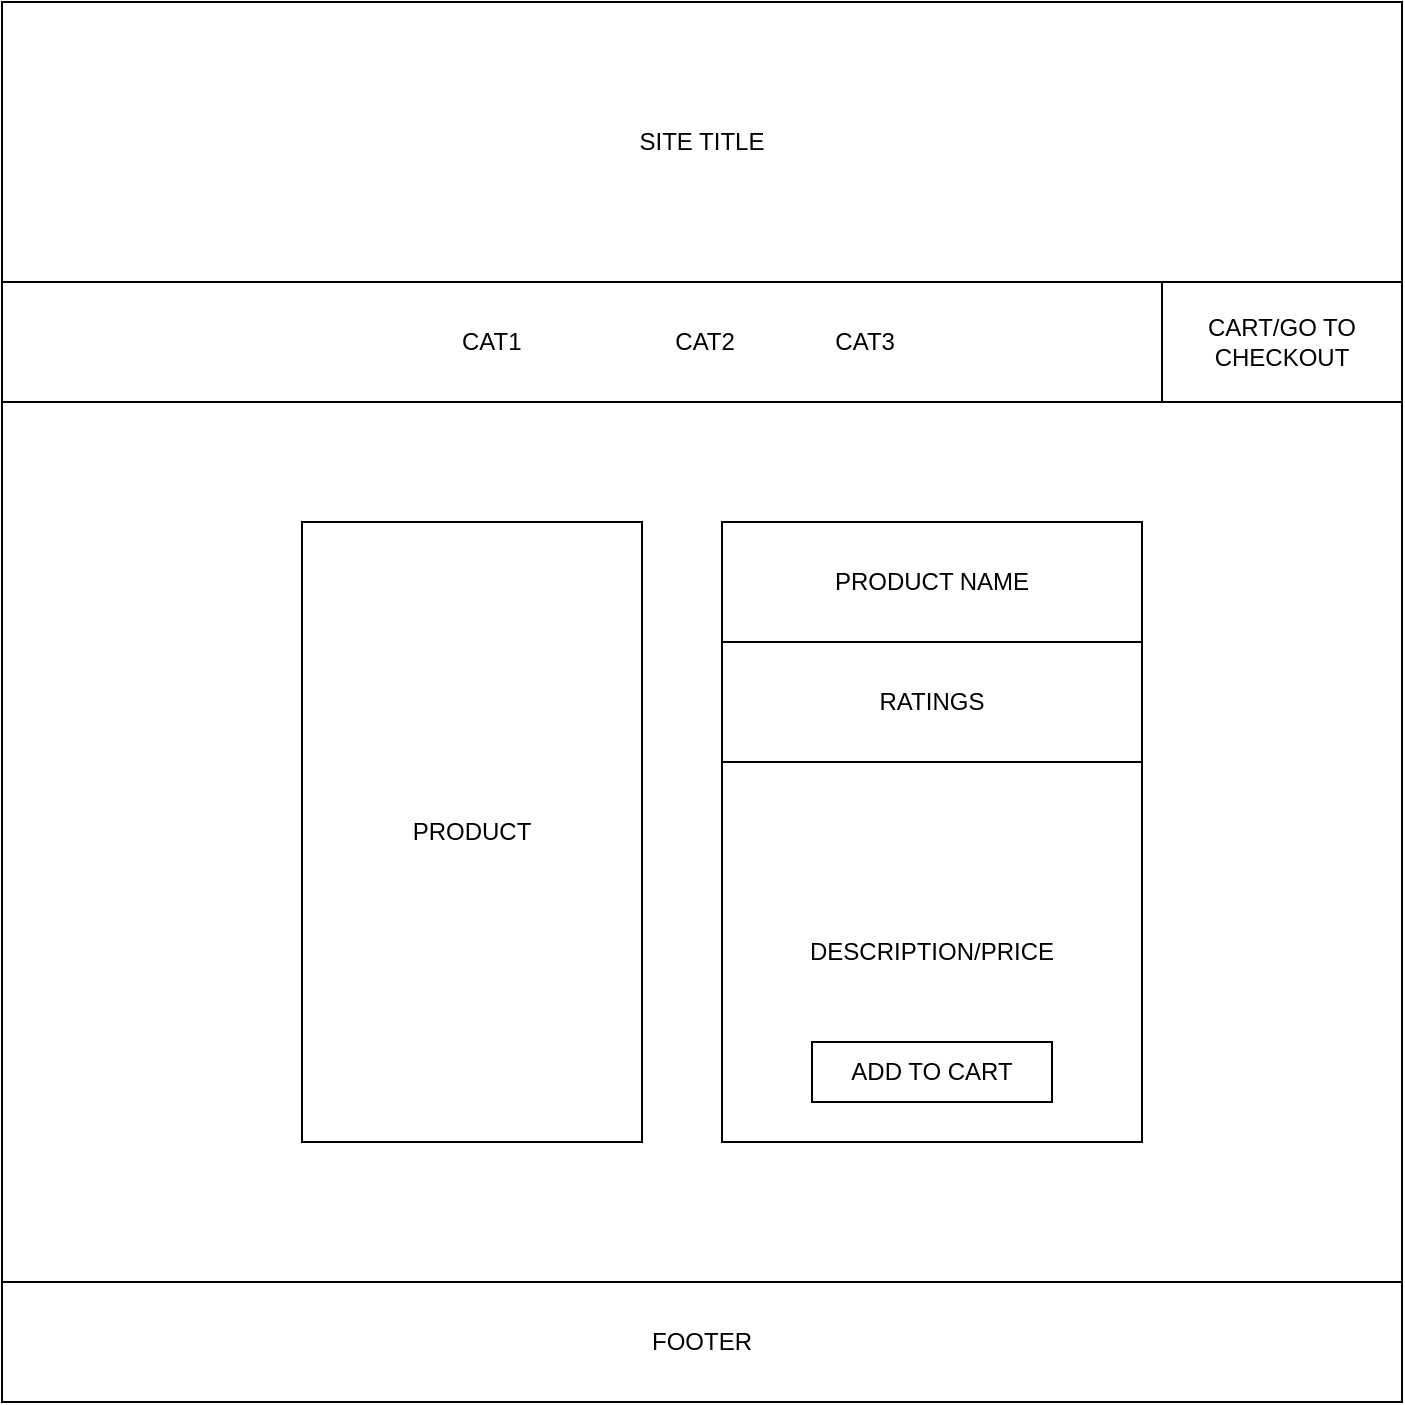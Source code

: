 <mxfile>
    <diagram id="VHNFQe2smk09z31DuYg3" name="Page-1">
        <mxGraphModel dx="1654" dy="1277" grid="1" gridSize="10" guides="1" tooltips="1" connect="1" arrows="1" fold="1" page="1" pageScale="1" pageWidth="850" pageHeight="1100" math="0" shadow="0">
            <root>
                <mxCell id="0"/>
                <mxCell id="1" parent="0"/>
                <mxCell id="2" value="" style="whiteSpace=wrap;html=1;aspect=fixed;" parent="1" vertex="1">
                    <mxGeometry x="-70" y="140" width="700" height="700" as="geometry"/>
                </mxCell>
                <mxCell id="3" value="SITE TITLE" style="rounded=0;whiteSpace=wrap;html=1;" parent="1" vertex="1">
                    <mxGeometry x="-70" y="140" width="700" height="140" as="geometry"/>
                </mxCell>
                <mxCell id="4" value="CAT1&amp;nbsp;&lt;span style=&quot;white-space: pre;&quot;&gt;&#9;&lt;/span&gt;&lt;span style=&quot;white-space: pre;&quot;&gt;&#9;&lt;/span&gt;&lt;span style=&quot;white-space: pre;&quot;&gt;&#9;&lt;/span&gt;CAT2&lt;span style=&quot;white-space: pre;&quot;&gt;&#9;&lt;/span&gt;&lt;span style=&quot;white-space: pre;&quot;&gt;&#9;&lt;/span&gt;CAT3&amp;nbsp;&lt;span style=&quot;white-space: pre;&quot;&gt;&#9;&lt;/span&gt;" style="rounded=0;whiteSpace=wrap;html=1;" parent="1" vertex="1">
                    <mxGeometry x="-70" y="280" width="700" height="60" as="geometry"/>
                </mxCell>
                <mxCell id="7" value="CART/GO TO CHECKOUT" style="rounded=0;whiteSpace=wrap;html=1;" parent="1" vertex="1">
                    <mxGeometry x="510" y="280" width="120" height="60" as="geometry"/>
                </mxCell>
                <mxCell id="12" value="PRODUCT" style="rounded=0;whiteSpace=wrap;html=1;" parent="1" vertex="1">
                    <mxGeometry x="80" y="400" width="170" height="310" as="geometry"/>
                </mxCell>
                <mxCell id="14" value="FOOTER" style="rounded=0;whiteSpace=wrap;html=1;" parent="1" vertex="1">
                    <mxGeometry x="-70" y="780" width="700" height="60" as="geometry"/>
                </mxCell>
                <mxCell id="16" value="PRODUCT NAME" style="rounded=0;whiteSpace=wrap;html=1;" vertex="1" parent="1">
                    <mxGeometry x="290" y="400" width="210" height="60" as="geometry"/>
                </mxCell>
                <mxCell id="17" value="RATINGS" style="rounded=0;whiteSpace=wrap;html=1;" vertex="1" parent="1">
                    <mxGeometry x="290" y="460" width="210" height="60" as="geometry"/>
                </mxCell>
                <mxCell id="18" value="DESCRIPTION/PRICE" style="rounded=0;whiteSpace=wrap;html=1;" vertex="1" parent="1">
                    <mxGeometry x="290" y="520" width="210" height="190" as="geometry"/>
                </mxCell>
                <mxCell id="19" value="ADD TO CART" style="rounded=0;whiteSpace=wrap;html=1;" vertex="1" parent="1">
                    <mxGeometry x="335" y="660" width="120" height="30" as="geometry"/>
                </mxCell>
            </root>
        </mxGraphModel>
    </diagram>
</mxfile>